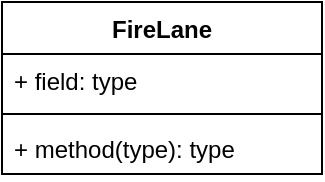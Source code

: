 <mxfile version="22.1.8" type="device">
  <diagram id="TC-ZcRHyZcXUANAp0--s" name="Trang-1">
    <mxGraphModel dx="356" dy="183" grid="1" gridSize="10" guides="1" tooltips="1" connect="1" arrows="1" fold="1" page="1" pageScale="1" pageWidth="2336" pageHeight="1654" math="0" shadow="0">
      <root>
        <mxCell id="0" />
        <mxCell id="1" parent="0" />
        <mxCell id="2pPhPAeUKECGOwTKEQBP-1" value="FireLane" style="swimlane;fontStyle=1;align=center;verticalAlign=top;childLayout=stackLayout;horizontal=1;startSize=26;horizontalStack=0;resizeParent=1;resizeParentMax=0;resizeLast=0;collapsible=1;marginBottom=0;whiteSpace=wrap;html=1;" vertex="1" parent="1">
          <mxGeometry x="570" y="300" width="160" height="86" as="geometry" />
        </mxCell>
        <mxCell id="2pPhPAeUKECGOwTKEQBP-2" value="+ field: type" style="text;strokeColor=none;fillColor=none;align=left;verticalAlign=top;spacingLeft=4;spacingRight=4;overflow=hidden;rotatable=0;points=[[0,0.5],[1,0.5]];portConstraint=eastwest;whiteSpace=wrap;html=1;" vertex="1" parent="2pPhPAeUKECGOwTKEQBP-1">
          <mxGeometry y="26" width="160" height="26" as="geometry" />
        </mxCell>
        <mxCell id="2pPhPAeUKECGOwTKEQBP-3" value="" style="line;strokeWidth=1;fillColor=none;align=left;verticalAlign=middle;spacingTop=-1;spacingLeft=3;spacingRight=3;rotatable=0;labelPosition=right;points=[];portConstraint=eastwest;strokeColor=inherit;" vertex="1" parent="2pPhPAeUKECGOwTKEQBP-1">
          <mxGeometry y="52" width="160" height="8" as="geometry" />
        </mxCell>
        <mxCell id="2pPhPAeUKECGOwTKEQBP-4" value="+ method(type): type" style="text;strokeColor=none;fillColor=none;align=left;verticalAlign=top;spacingLeft=4;spacingRight=4;overflow=hidden;rotatable=0;points=[[0,0.5],[1,0.5]];portConstraint=eastwest;whiteSpace=wrap;html=1;" vertex="1" parent="2pPhPAeUKECGOwTKEQBP-1">
          <mxGeometry y="60" width="160" height="26" as="geometry" />
        </mxCell>
      </root>
    </mxGraphModel>
  </diagram>
</mxfile>
